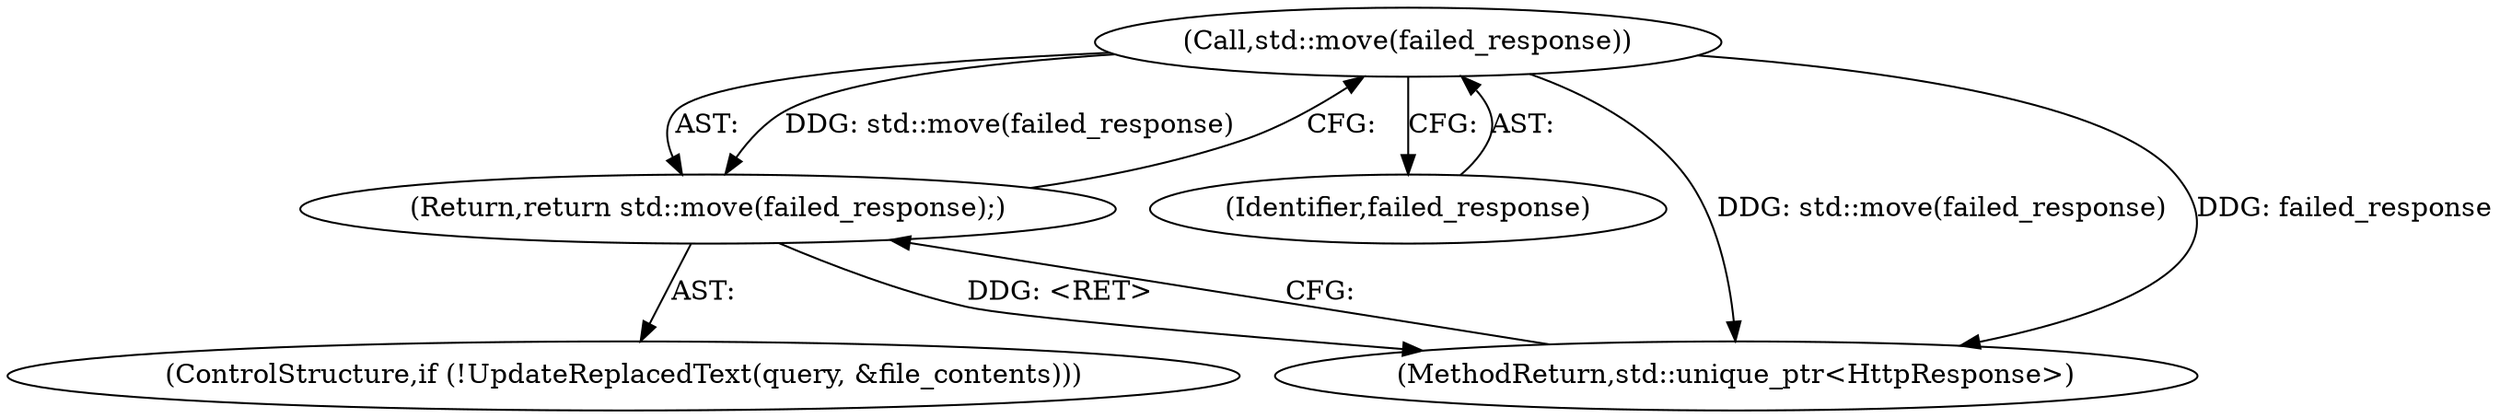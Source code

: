digraph "0_Chrome_8b10115b2410b4bde18e094ad9fb8c5056134c87_8@API" {
"1000245" [label="(Call,std::move(failed_response))"];
"1000244" [label="(Return,return std::move(failed_response);)"];
"1000246" [label="(Identifier,failed_response)"];
"1000244" [label="(Return,return std::move(failed_response);)"];
"1000344" [label="(MethodReturn,std::unique_ptr<HttpResponse>)"];
"1000245" [label="(Call,std::move(failed_response))"];
"1000238" [label="(ControlStructure,if (!UpdateReplacedText(query, &file_contents)))"];
"1000245" -> "1000244"  [label="AST: "];
"1000245" -> "1000246"  [label="CFG: "];
"1000246" -> "1000245"  [label="AST: "];
"1000244" -> "1000245"  [label="CFG: "];
"1000245" -> "1000344"  [label="DDG: std::move(failed_response)"];
"1000245" -> "1000344"  [label="DDG: failed_response"];
"1000245" -> "1000244"  [label="DDG: std::move(failed_response)"];
"1000244" -> "1000238"  [label="AST: "];
"1000344" -> "1000244"  [label="CFG: "];
"1000244" -> "1000344"  [label="DDG: <RET>"];
}
